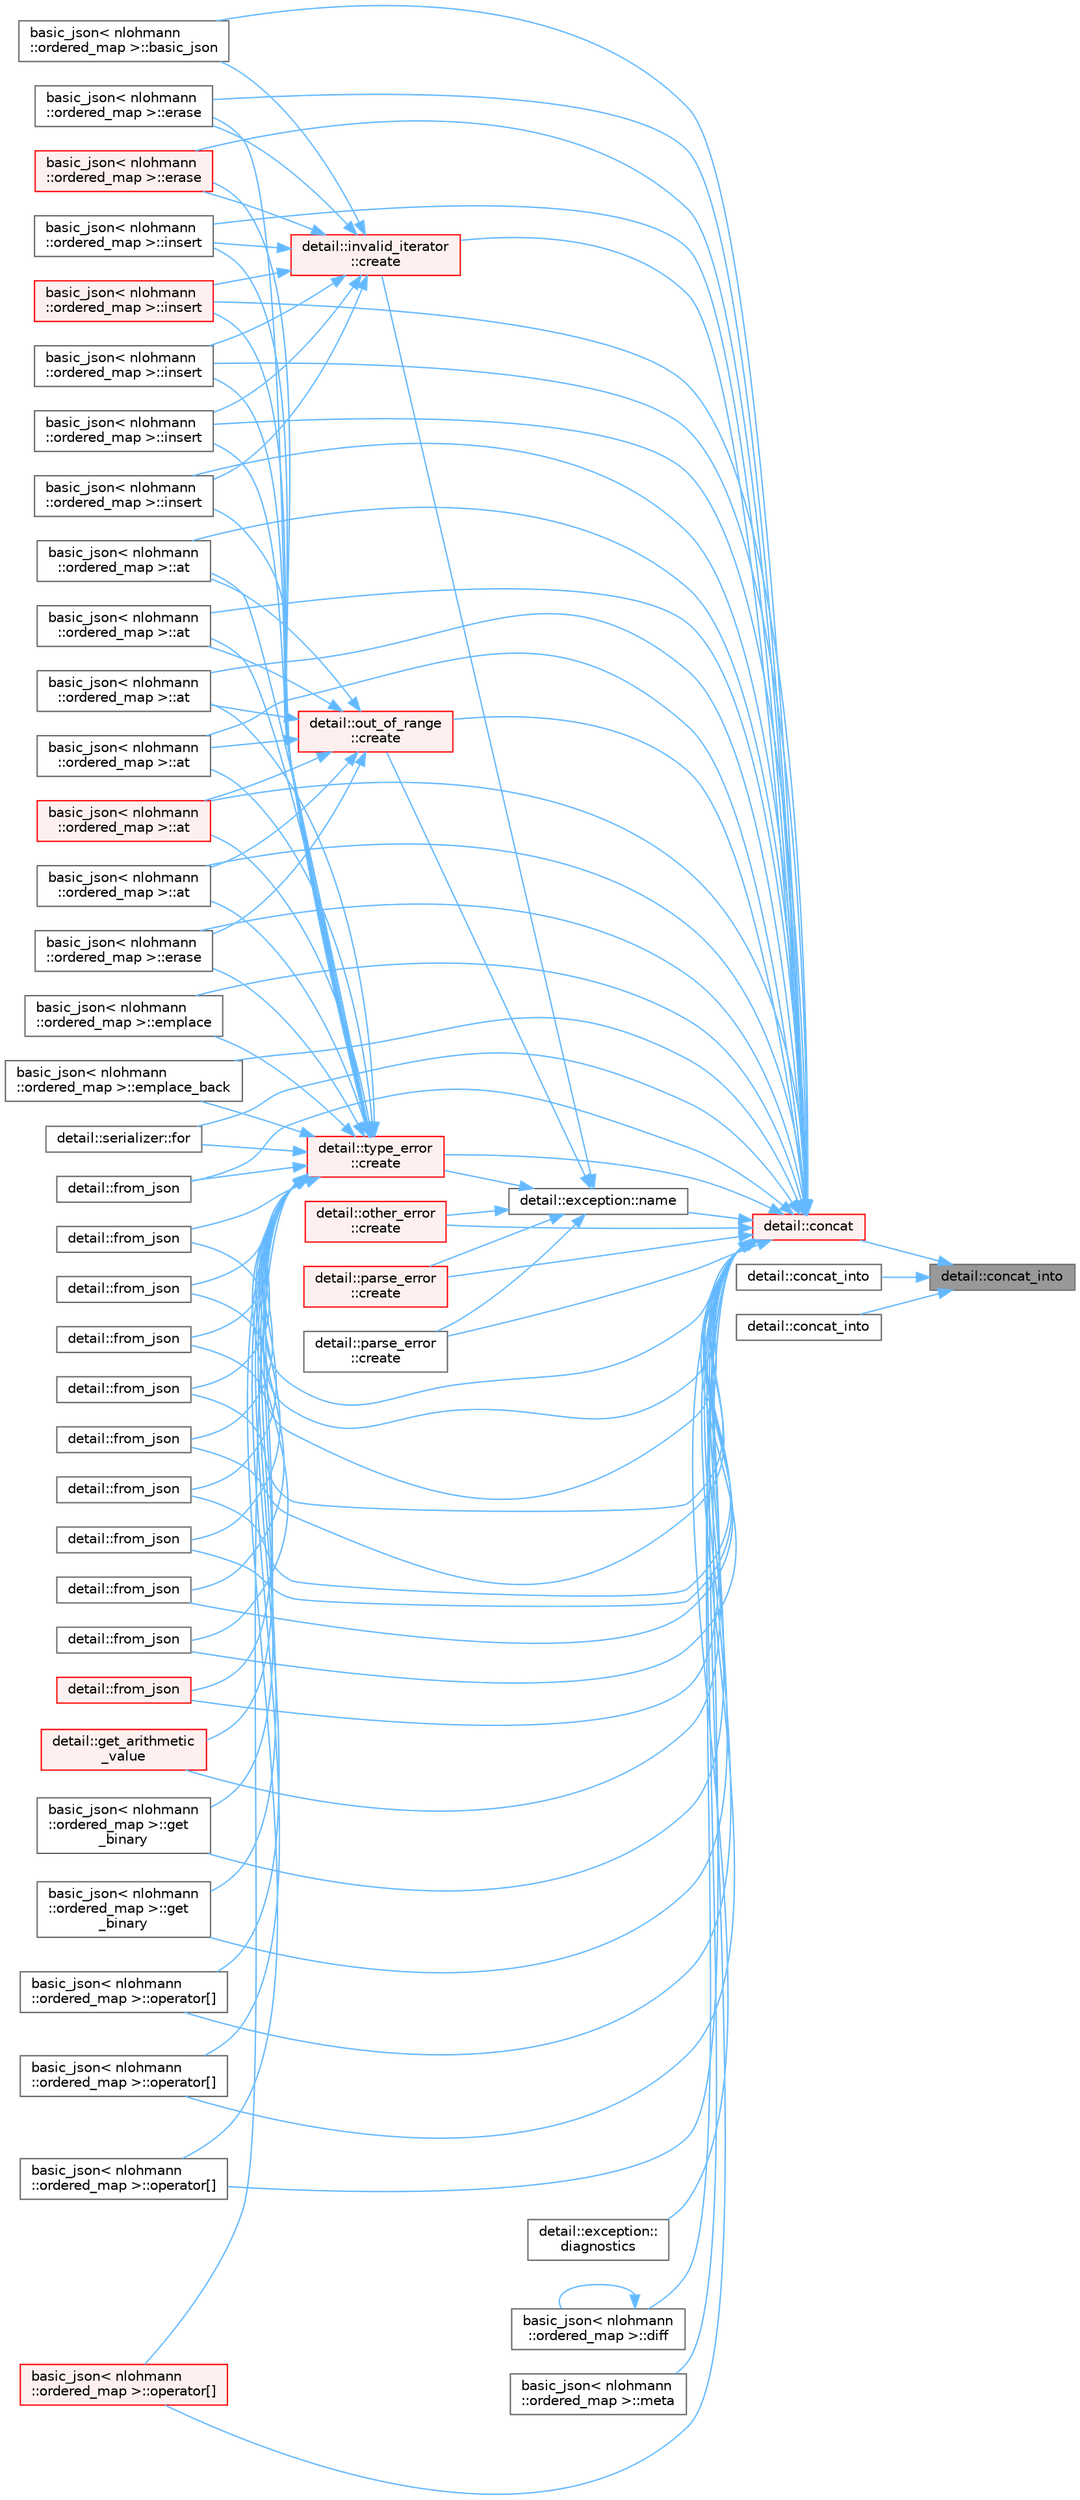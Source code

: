 digraph "detail::concat_into"
{
 // LATEX_PDF_SIZE
  bgcolor="transparent";
  edge [fontname=Helvetica,fontsize=10,labelfontname=Helvetica,labelfontsize=10];
  node [fontname=Helvetica,fontsize=10,shape=box,height=0.2,width=0.4];
  rankdir="RL";
  Node1 [id="Node000001",label="detail::concat_into",height=0.2,width=0.4,color="gray40", fillcolor="grey60", style="filled", fontcolor="black",tooltip=" "];
  Node1 -> Node2 [id="edge1_Node000001_Node000002",dir="back",color="steelblue1",style="solid",tooltip=" "];
  Node2 [id="Node000002",label="detail::concat",height=0.2,width=0.4,color="red", fillcolor="#FFF0F0", style="filled",URL="$namespacedetail.html#a266fb3d4bf633ad6c506434cc91164da",tooltip=" "];
  Node2 -> Node3 [id="edge2_Node000002_Node000003",dir="back",color="steelblue1",style="solid",tooltip=" "];
  Node3 [id="Node000003",label="basic_json\< nlohmann\l::ordered_map \>::at",height=0.2,width=0.4,color="grey40", fillcolor="white", style="filled",URL="$classbasic__json.html#accafaaf23f60bb245ddb1fa0972b33a3",tooltip=" "];
  Node2 -> Node4 [id="edge3_Node000002_Node000004",dir="back",color="steelblue1",style="solid",tooltip=" "];
  Node4 [id="Node000004",label="basic_json\< nlohmann\l::ordered_map \>::at",height=0.2,width=0.4,color="grey40", fillcolor="white", style="filled",URL="$classbasic__json.html#aba9a21714e81e98fc5786a2339ea1665",tooltip=" "];
  Node2 -> Node5 [id="edge4_Node000002_Node000005",dir="back",color="steelblue1",style="solid",tooltip=" "];
  Node5 [id="Node000005",label="basic_json\< nlohmann\l::ordered_map \>::at",height=0.2,width=0.4,color="grey40", fillcolor="white", style="filled",URL="$classbasic__json.html#a4cd9ba2f2164d9cee83b07f76d40843f",tooltip=" "];
  Node2 -> Node6 [id="edge5_Node000002_Node000006",dir="back",color="steelblue1",style="solid",tooltip=" "];
  Node6 [id="Node000006",label="basic_json\< nlohmann\l::ordered_map \>::at",height=0.2,width=0.4,color="grey40", fillcolor="white", style="filled",URL="$classbasic__json.html#a7ae6267ca4bd85e25f61dc5ba30204da",tooltip=" "];
  Node2 -> Node7 [id="edge6_Node000002_Node000007",dir="back",color="steelblue1",style="solid",tooltip=" "];
  Node7 [id="Node000007",label="basic_json\< nlohmann\l::ordered_map \>::at",height=0.2,width=0.4,color="red", fillcolor="#FFF0F0", style="filled",URL="$classbasic__json.html#a899e4623fe377af5c9ad14c40c64280c",tooltip=" "];
  Node2 -> Node10 [id="edge7_Node000002_Node000010",dir="back",color="steelblue1",style="solid",tooltip=" "];
  Node10 [id="Node000010",label="basic_json\< nlohmann\l::ordered_map \>::at",height=0.2,width=0.4,color="grey40", fillcolor="white", style="filled",URL="$classbasic__json.html#af076d8a80f4263cf821da2033d5773b6",tooltip=" "];
  Node2 -> Node11 [id="edge8_Node000002_Node000011",dir="back",color="steelblue1",style="solid",tooltip=" "];
  Node11 [id="Node000011",label="basic_json\< nlohmann\l::ordered_map \>::basic_json",height=0.2,width=0.4,color="grey40", fillcolor="white", style="filled",URL="$classbasic__json.html#af97b4fcd01509076c8a7b32ec1a10aec",tooltip=" "];
  Node2 -> Node12 [id="edge9_Node000002_Node000012",dir="back",color="steelblue1",style="solid",tooltip=" "];
  Node12 [id="Node000012",label="detail::invalid_iterator\l::create",height=0.2,width=0.4,color="red", fillcolor="#FFF0F0", style="filled",URL="$classdetail_1_1invalid__iterator.html#a35d0b713b151188622791891314949f9",tooltip=" "];
  Node12 -> Node11 [id="edge10_Node000012_Node000011",dir="back",color="steelblue1",style="solid",tooltip=" "];
  Node12 -> Node13 [id="edge11_Node000012_Node000013",dir="back",color="steelblue1",style="solid",tooltip=" "];
  Node13 [id="Node000013",label="basic_json\< nlohmann\l::ordered_map \>::erase",height=0.2,width=0.4,color="grey40", fillcolor="white", style="filled",URL="$classbasic__json.html#a437b81c6e968a4192a22bc0de6c4df80",tooltip=" "];
  Node12 -> Node14 [id="edge12_Node000012_Node000014",dir="back",color="steelblue1",style="solid",tooltip=" "];
  Node14 [id="Node000014",label="basic_json\< nlohmann\l::ordered_map \>::erase",height=0.2,width=0.4,color="red", fillcolor="#FFF0F0", style="filled",URL="$classbasic__json.html#a7d0fef086b1b72372113db6ce7446189",tooltip=" "];
  Node12 -> Node16 [id="edge13_Node000012_Node000016",dir="back",color="steelblue1",style="solid",tooltip=" "];
  Node16 [id="Node000016",label="basic_json\< nlohmann\l::ordered_map \>::insert",height=0.2,width=0.4,color="grey40", fillcolor="white", style="filled",URL="$classbasic__json.html#aaf55c485c75ddd7bd5f9791e59d3aec7",tooltip=" "];
  Node12 -> Node17 [id="edge14_Node000012_Node000017",dir="back",color="steelblue1",style="solid",tooltip=" "];
  Node17 [id="Node000017",label="basic_json\< nlohmann\l::ordered_map \>::insert",height=0.2,width=0.4,color="red", fillcolor="#FFF0F0", style="filled",URL="$classbasic__json.html#a7f3817060c2bec896a99cb2c236b9c27",tooltip=" "];
  Node12 -> Node19 [id="edge15_Node000012_Node000019",dir="back",color="steelblue1",style="solid",tooltip=" "];
  Node19 [id="Node000019",label="basic_json\< nlohmann\l::ordered_map \>::insert",height=0.2,width=0.4,color="grey40", fillcolor="white", style="filled",URL="$classbasic__json.html#a68e1707248a00a2608a304da5ae5c911",tooltip=" "];
  Node12 -> Node20 [id="edge16_Node000012_Node000020",dir="back",color="steelblue1",style="solid",tooltip=" "];
  Node20 [id="Node000020",label="basic_json\< nlohmann\l::ordered_map \>::insert",height=0.2,width=0.4,color="grey40", fillcolor="white", style="filled",URL="$classbasic__json.html#abdfee6a3db80431a24c68bfaf038c47d",tooltip=" "];
  Node12 -> Node21 [id="edge17_Node000012_Node000021",dir="back",color="steelblue1",style="solid",tooltip=" "];
  Node21 [id="Node000021",label="basic_json\< nlohmann\l::ordered_map \>::insert",height=0.2,width=0.4,color="grey40", fillcolor="white", style="filled",URL="$classbasic__json.html#a47b623200562da188886a385c716d101",tooltip=" "];
  Node2 -> Node31 [id="edge18_Node000002_Node000031",dir="back",color="steelblue1",style="solid",tooltip=" "];
  Node31 [id="Node000031",label="detail::other_error\l::create",height=0.2,width=0.4,color="red", fillcolor="#FFF0F0", style="filled",URL="$classdetail_1_1other__error.html#a687565ec69bfdf7a15f9a672038b0f0f",tooltip=" "];
  Node2 -> Node33 [id="edge19_Node000002_Node000033",dir="back",color="steelblue1",style="solid",tooltip=" "];
  Node33 [id="Node000033",label="detail::out_of_range\l::create",height=0.2,width=0.4,color="red", fillcolor="#FFF0F0", style="filled",URL="$classdetail_1_1out__of__range.html#a79ea0d3ec02a853629dc827e045ecff5",tooltip=" "];
  Node33 -> Node3 [id="edge20_Node000033_Node000003",dir="back",color="steelblue1",style="solid",tooltip=" "];
  Node33 -> Node4 [id="edge21_Node000033_Node000004",dir="back",color="steelblue1",style="solid",tooltip=" "];
  Node33 -> Node5 [id="edge22_Node000033_Node000005",dir="back",color="steelblue1",style="solid",tooltip=" "];
  Node33 -> Node6 [id="edge23_Node000033_Node000006",dir="back",color="steelblue1",style="solid",tooltip=" "];
  Node33 -> Node7 [id="edge24_Node000033_Node000007",dir="back",color="steelblue1",style="solid",tooltip=" "];
  Node33 -> Node10 [id="edge25_Node000033_Node000010",dir="back",color="steelblue1",style="solid",tooltip=" "];
  Node33 -> Node35 [id="edge26_Node000033_Node000035",dir="back",color="steelblue1",style="solid",tooltip=" "];
  Node35 [id="Node000035",label="basic_json\< nlohmann\l::ordered_map \>::erase",height=0.2,width=0.4,color="grey40", fillcolor="white", style="filled",URL="$classbasic__json.html#ac2c58b5f34c2ff56e27630214f5a9df4",tooltip=" "];
  Node2 -> Node42 [id="edge27_Node000002_Node000042",dir="back",color="steelblue1",style="solid",tooltip=" "];
  Node42 [id="Node000042",label="detail::parse_error\l::create",height=0.2,width=0.4,color="red", fillcolor="#FFF0F0", style="filled",URL="$classdetail_1_1parse__error.html#a07046ea9f33d28f120af188ed674d6df",tooltip="create a parse error exception"];
  Node2 -> Node50 [id="edge28_Node000002_Node000050",dir="back",color="steelblue1",style="solid",tooltip=" "];
  Node50 [id="Node000050",label="detail::parse_error\l::create",height=0.2,width=0.4,color="grey40", fillcolor="white", style="filled",URL="$classdetail_1_1parse__error.html#a55b7ac869c65efd530fbf3dee18c5e9c",tooltip=" "];
  Node2 -> Node51 [id="edge29_Node000002_Node000051",dir="back",color="steelblue1",style="solid",tooltip=" "];
  Node51 [id="Node000051",label="detail::type_error\l::create",height=0.2,width=0.4,color="red", fillcolor="#FFF0F0", style="filled",URL="$classdetail_1_1type__error.html#a2d25372628cf1e09ec67718f4bc42762",tooltip=" "];
  Node51 -> Node3 [id="edge30_Node000051_Node000003",dir="back",color="steelblue1",style="solid",tooltip=" "];
  Node51 -> Node4 [id="edge31_Node000051_Node000004",dir="back",color="steelblue1",style="solid",tooltip=" "];
  Node51 -> Node5 [id="edge32_Node000051_Node000005",dir="back",color="steelblue1",style="solid",tooltip=" "];
  Node51 -> Node6 [id="edge33_Node000051_Node000006",dir="back",color="steelblue1",style="solid",tooltip=" "];
  Node51 -> Node7 [id="edge34_Node000051_Node000007",dir="back",color="steelblue1",style="solid",tooltip=" "];
  Node51 -> Node10 [id="edge35_Node000051_Node000010",dir="back",color="steelblue1",style="solid",tooltip=" "];
  Node51 -> Node53 [id="edge36_Node000051_Node000053",dir="back",color="steelblue1",style="solid",tooltip=" "];
  Node53 [id="Node000053",label="basic_json\< nlohmann\l::ordered_map \>::emplace",height=0.2,width=0.4,color="grey40", fillcolor="white", style="filled",URL="$classbasic__json.html#af298488e59ff260d2ca950070cf19196",tooltip=" "];
  Node51 -> Node54 [id="edge37_Node000051_Node000054",dir="back",color="steelblue1",style="solid",tooltip=" "];
  Node54 [id="Node000054",label="basic_json\< nlohmann\l::ordered_map \>::emplace_back",height=0.2,width=0.4,color="grey40", fillcolor="white", style="filled",URL="$classbasic__json.html#ac5f0a15957842b188826aea98a9cfd3d",tooltip=" "];
  Node51 -> Node35 [id="edge38_Node000051_Node000035",dir="back",color="steelblue1",style="solid",tooltip=" "];
  Node51 -> Node13 [id="edge39_Node000051_Node000013",dir="back",color="steelblue1",style="solid",tooltip=" "];
  Node51 -> Node14 [id="edge40_Node000051_Node000014",dir="back",color="steelblue1",style="solid",tooltip=" "];
  Node51 -> Node55 [id="edge41_Node000051_Node000055",dir="back",color="steelblue1",style="solid",tooltip=" "];
  Node55 [id="Node000055",label="detail::serializer::for",height=0.2,width=0.4,color="grey40", fillcolor="white", style="filled",URL="$classdetail_1_1serializer.html#a491abc2de2affbc9c3490bde110b7f07",tooltip=" "];
  Node51 -> Node56 [id="edge42_Node000051_Node000056",dir="back",color="steelblue1",style="solid",tooltip=" "];
  Node56 [id="Node000056",label="detail::from_json",height=0.2,width=0.4,color="grey40", fillcolor="white", style="filled",URL="$namespacedetail.html#a5679c0faebc99f95ebfd2cb33406cdfc",tooltip=" "];
  Node51 -> Node57 [id="edge43_Node000051_Node000057",dir="back",color="steelblue1",style="solid",tooltip=" "];
  Node57 [id="Node000057",label="detail::from_json",height=0.2,width=0.4,color="grey40", fillcolor="white", style="filled",URL="$namespacedetail.html#a65752fffa784667e7b4ea8bdd0ec6669",tooltip=" "];
  Node51 -> Node58 [id="edge44_Node000051_Node000058",dir="back",color="steelblue1",style="solid",tooltip=" "];
  Node58 [id="Node000058",label="detail::from_json",height=0.2,width=0.4,color="grey40", fillcolor="white", style="filled",URL="$namespacedetail.html#a906affddceb2daa6a462c5c02ce53761",tooltip=" "];
  Node51 -> Node59 [id="edge45_Node000051_Node000059",dir="back",color="steelblue1",style="solid",tooltip=" "];
  Node59 [id="Node000059",label="detail::from_json",height=0.2,width=0.4,color="grey40", fillcolor="white", style="filled",URL="$namespacedetail.html#aa1a92ab7f5de728919535b5714a4eda6",tooltip=" "];
  Node51 -> Node60 [id="edge46_Node000051_Node000060",dir="back",color="steelblue1",style="solid",tooltip=" "];
  Node60 [id="Node000060",label="detail::from_json",height=0.2,width=0.4,color="grey40", fillcolor="white", style="filled",URL="$namespacedetail.html#a6b60b3f3a22e35323af3ecbb1d7e2464",tooltip=" "];
  Node51 -> Node61 [id="edge47_Node000051_Node000061",dir="back",color="steelblue1",style="solid",tooltip=" "];
  Node61 [id="Node000061",label="detail::from_json",height=0.2,width=0.4,color="grey40", fillcolor="white", style="filled",URL="$namespacedetail.html#a1dee67b2f27eb606b7174ff7e7e56c49",tooltip=" "];
  Node51 -> Node62 [id="edge48_Node000051_Node000062",dir="back",color="steelblue1",style="solid",tooltip=" "];
  Node62 [id="Node000062",label="detail::from_json",height=0.2,width=0.4,color="grey40", fillcolor="white", style="filled",URL="$namespacedetail.html#aa0e2a2cdcf751b91b3fd1384add531cd",tooltip=" "];
  Node51 -> Node63 [id="edge49_Node000051_Node000063",dir="back",color="steelblue1",style="solid",tooltip=" "];
  Node63 [id="Node000063",label="detail::from_json",height=0.2,width=0.4,color="grey40", fillcolor="white", style="filled",URL="$namespacedetail.html#a0ad294bce6911925bbb3afaaf5cafb50",tooltip=" "];
  Node51 -> Node64 [id="edge50_Node000051_Node000064",dir="back",color="steelblue1",style="solid",tooltip=" "];
  Node64 [id="Node000064",label="detail::from_json",height=0.2,width=0.4,color="grey40", fillcolor="white", style="filled",URL="$namespacedetail.html#ae1f62aac7ce53a789f545f54e41e8926",tooltip=" "];
  Node51 -> Node65 [id="edge51_Node000051_Node000065",dir="back",color="steelblue1",style="solid",tooltip=" "];
  Node65 [id="Node000065",label="detail::from_json",height=0.2,width=0.4,color="grey40", fillcolor="white", style="filled",URL="$namespacedetail.html#a0b01c920706dca5df2940f1f09728db3",tooltip=" "];
  Node51 -> Node66 [id="edge52_Node000051_Node000066",dir="back",color="steelblue1",style="solid",tooltip=" "];
  Node66 [id="Node000066",label="detail::from_json",height=0.2,width=0.4,color="red", fillcolor="#FFF0F0", style="filled",URL="$namespacedetail.html#ac8fc7fc4703cbd8edd7bb43a94adf92b",tooltip=" "];
  Node51 -> Node68 [id="edge53_Node000051_Node000068",dir="back",color="steelblue1",style="solid",tooltip=" "];
  Node68 [id="Node000068",label="detail::get_arithmetic\l_value",height=0.2,width=0.4,color="red", fillcolor="#FFF0F0", style="filled",URL="$namespacedetail.html#ad10dc6af43ec8e72954eb2ac08c8698b",tooltip=" "];
  Node51 -> Node73 [id="edge54_Node000051_Node000073",dir="back",color="steelblue1",style="solid",tooltip=" "];
  Node73 [id="Node000073",label="basic_json\< nlohmann\l::ordered_map \>::get\l_binary",height=0.2,width=0.4,color="grey40", fillcolor="white", style="filled",URL="$classbasic__json.html#aaa2432a7c01833b02c6330709211ede7",tooltip=" "];
  Node51 -> Node74 [id="edge55_Node000051_Node000074",dir="back",color="steelblue1",style="solid",tooltip=" "];
  Node74 [id="Node000074",label="basic_json\< nlohmann\l::ordered_map \>::get\l_binary",height=0.2,width=0.4,color="grey40", fillcolor="white", style="filled",URL="$classbasic__json.html#a67d6da9fb8325a87d9513f960d88512a",tooltip=" "];
  Node51 -> Node16 [id="edge56_Node000051_Node000016",dir="back",color="steelblue1",style="solid",tooltip=" "];
  Node51 -> Node17 [id="edge57_Node000051_Node000017",dir="back",color="steelblue1",style="solid",tooltip=" "];
  Node51 -> Node19 [id="edge58_Node000051_Node000019",dir="back",color="steelblue1",style="solid",tooltip=" "];
  Node51 -> Node20 [id="edge59_Node000051_Node000020",dir="back",color="steelblue1",style="solid",tooltip=" "];
  Node51 -> Node21 [id="edge60_Node000051_Node000021",dir="back",color="steelblue1",style="solid",tooltip=" "];
  Node51 -> Node75 [id="edge61_Node000051_Node000075",dir="back",color="steelblue1",style="solid",tooltip=" "];
  Node75 [id="Node000075",label="basic_json\< nlohmann\l::ordered_map \>::operator[]",height=0.2,width=0.4,color="grey40", fillcolor="white", style="filled",URL="$classbasic__json.html#a3d3ea17617e94886f3e86ac921095a13",tooltip=" "];
  Node51 -> Node76 [id="edge62_Node000051_Node000076",dir="back",color="steelblue1",style="solid",tooltip=" "];
  Node76 [id="Node000076",label="basic_json\< nlohmann\l::ordered_map \>::operator[]",height=0.2,width=0.4,color="grey40", fillcolor="white", style="filled",URL="$classbasic__json.html#a06fe1a1c7aa8c193c73aa40b17ee5f68",tooltip=" "];
  Node51 -> Node77 [id="edge63_Node000051_Node000077",dir="back",color="steelblue1",style="solid",tooltip=" "];
  Node77 [id="Node000077",label="basic_json\< nlohmann\l::ordered_map \>::operator[]",height=0.2,width=0.4,color="grey40", fillcolor="white", style="filled",URL="$classbasic__json.html#a2e11a3f2a234cd296b515173b6a3b986",tooltip=" "];
  Node51 -> Node78 [id="edge64_Node000051_Node000078",dir="back",color="steelblue1",style="solid",tooltip=" "];
  Node78 [id="Node000078",label="basic_json\< nlohmann\l::ordered_map \>::operator[]",height=0.2,width=0.4,color="red", fillcolor="#FFF0F0", style="filled",URL="$classbasic__json.html#ab4f511db82b9d5eba85d5b2b8e1c6dbb",tooltip=" "];
  Node2 -> Node105 [id="edge65_Node000002_Node000105",dir="back",color="steelblue1",style="solid",tooltip=" "];
  Node105 [id="Node000105",label="detail::exception::\ldiagnostics",height=0.2,width=0.4,color="grey40", fillcolor="white", style="filled",URL="$classdetail_1_1exception.html#af3739c53fe56a1712754d13dfa561f80",tooltip=" "];
  Node2 -> Node106 [id="edge66_Node000002_Node000106",dir="back",color="steelblue1",style="solid",tooltip=" "];
  Node106 [id="Node000106",label="basic_json\< nlohmann\l::ordered_map \>::diff",height=0.2,width=0.4,color="grey40", fillcolor="white", style="filled",URL="$classbasic__json.html#a699ef418df577e75f28dfce6b04d6c2f",tooltip=" "];
  Node106 -> Node106 [id="edge67_Node000106_Node000106",dir="back",color="steelblue1",style="solid",tooltip=" "];
  Node2 -> Node53 [id="edge68_Node000002_Node000053",dir="back",color="steelblue1",style="solid",tooltip=" "];
  Node2 -> Node54 [id="edge69_Node000002_Node000054",dir="back",color="steelblue1",style="solid",tooltip=" "];
  Node2 -> Node35 [id="edge70_Node000002_Node000035",dir="back",color="steelblue1",style="solid",tooltip=" "];
  Node2 -> Node13 [id="edge71_Node000002_Node000013",dir="back",color="steelblue1",style="solid",tooltip=" "];
  Node2 -> Node14 [id="edge72_Node000002_Node000014",dir="back",color="steelblue1",style="solid",tooltip=" "];
  Node2 -> Node55 [id="edge73_Node000002_Node000055",dir="back",color="steelblue1",style="solid",tooltip=" "];
  Node2 -> Node56 [id="edge74_Node000002_Node000056",dir="back",color="steelblue1",style="solid",tooltip=" "];
  Node2 -> Node57 [id="edge75_Node000002_Node000057",dir="back",color="steelblue1",style="solid",tooltip=" "];
  Node2 -> Node58 [id="edge76_Node000002_Node000058",dir="back",color="steelblue1",style="solid",tooltip=" "];
  Node2 -> Node59 [id="edge77_Node000002_Node000059",dir="back",color="steelblue1",style="solid",tooltip=" "];
  Node2 -> Node60 [id="edge78_Node000002_Node000060",dir="back",color="steelblue1",style="solid",tooltip=" "];
  Node2 -> Node61 [id="edge79_Node000002_Node000061",dir="back",color="steelblue1",style="solid",tooltip=" "];
  Node2 -> Node62 [id="edge80_Node000002_Node000062",dir="back",color="steelblue1",style="solid",tooltip=" "];
  Node2 -> Node63 [id="edge81_Node000002_Node000063",dir="back",color="steelblue1",style="solid",tooltip=" "];
  Node2 -> Node64 [id="edge82_Node000002_Node000064",dir="back",color="steelblue1",style="solid",tooltip=" "];
  Node2 -> Node65 [id="edge83_Node000002_Node000065",dir="back",color="steelblue1",style="solid",tooltip=" "];
  Node2 -> Node66 [id="edge84_Node000002_Node000066",dir="back",color="steelblue1",style="solid",tooltip=" "];
  Node2 -> Node68 [id="edge85_Node000002_Node000068",dir="back",color="steelblue1",style="solid",tooltip=" "];
  Node2 -> Node73 [id="edge86_Node000002_Node000073",dir="back",color="steelblue1",style="solid",tooltip=" "];
  Node2 -> Node74 [id="edge87_Node000002_Node000074",dir="back",color="steelblue1",style="solid",tooltip=" "];
  Node2 -> Node16 [id="edge88_Node000002_Node000016",dir="back",color="steelblue1",style="solid",tooltip=" "];
  Node2 -> Node17 [id="edge89_Node000002_Node000017",dir="back",color="steelblue1",style="solid",tooltip=" "];
  Node2 -> Node19 [id="edge90_Node000002_Node000019",dir="back",color="steelblue1",style="solid",tooltip=" "];
  Node2 -> Node20 [id="edge91_Node000002_Node000020",dir="back",color="steelblue1",style="solid",tooltip=" "];
  Node2 -> Node21 [id="edge92_Node000002_Node000021",dir="back",color="steelblue1",style="solid",tooltip=" "];
  Node2 -> Node107 [id="edge93_Node000002_Node000107",dir="back",color="steelblue1",style="solid",tooltip=" "];
  Node107 [id="Node000107",label="basic_json\< nlohmann\l::ordered_map \>::meta",height=0.2,width=0.4,color="grey40", fillcolor="white", style="filled",URL="$classbasic__json.html#a7b435c2ed2db99cb1daa78ae3c6c4580",tooltip=" "];
  Node2 -> Node108 [id="edge94_Node000002_Node000108",dir="back",color="steelblue1",style="solid",tooltip=" "];
  Node108 [id="Node000108",label="detail::exception::name",height=0.2,width=0.4,color="grey40", fillcolor="white", style="filled",URL="$classdetail_1_1exception.html#a8f1eb56b9964c8dd84d89d0da98d883b",tooltip=" "];
  Node108 -> Node12 [id="edge95_Node000108_Node000012",dir="back",color="steelblue1",style="solid",tooltip=" "];
  Node108 -> Node31 [id="edge96_Node000108_Node000031",dir="back",color="steelblue1",style="solid",tooltip=" "];
  Node108 -> Node33 [id="edge97_Node000108_Node000033",dir="back",color="steelblue1",style="solid",tooltip=" "];
  Node108 -> Node42 [id="edge98_Node000108_Node000042",dir="back",color="steelblue1",style="solid",tooltip=" "];
  Node108 -> Node50 [id="edge99_Node000108_Node000050",dir="back",color="steelblue1",style="solid",tooltip=" "];
  Node108 -> Node51 [id="edge100_Node000108_Node000051",dir="back",color="steelblue1",style="solid",tooltip=" "];
  Node2 -> Node75 [id="edge101_Node000002_Node000075",dir="back",color="steelblue1",style="solid",tooltip=" "];
  Node2 -> Node76 [id="edge102_Node000002_Node000076",dir="back",color="steelblue1",style="solid",tooltip=" "];
  Node2 -> Node77 [id="edge103_Node000002_Node000077",dir="back",color="steelblue1",style="solid",tooltip=" "];
  Node2 -> Node78 [id="edge104_Node000002_Node000078",dir="back",color="steelblue1",style="solid",tooltip=" "];
  Node1 -> Node109 [id="edge105_Node000001_Node000109",dir="back",color="steelblue1",style="solid",tooltip=" "];
  Node109 [id="Node000109",label="detail::concat_into",height=0.2,width=0.4,color="grey40", fillcolor="white", style="filled",URL="$namespacedetail.html#aa16fc2d4a149a0e3ac68ceb98b153815",tooltip=" "];
  Node1 -> Node110 [id="edge106_Node000001_Node000110",dir="back",color="steelblue1",style="solid",tooltip=" "];
  Node110 [id="Node000110",label="detail::concat_into",height=0.2,width=0.4,color="grey40", fillcolor="white", style="filled",URL="$namespacedetail.html#a78434fad7c03e66afdd06a6df628315a",tooltip=" "];
}

